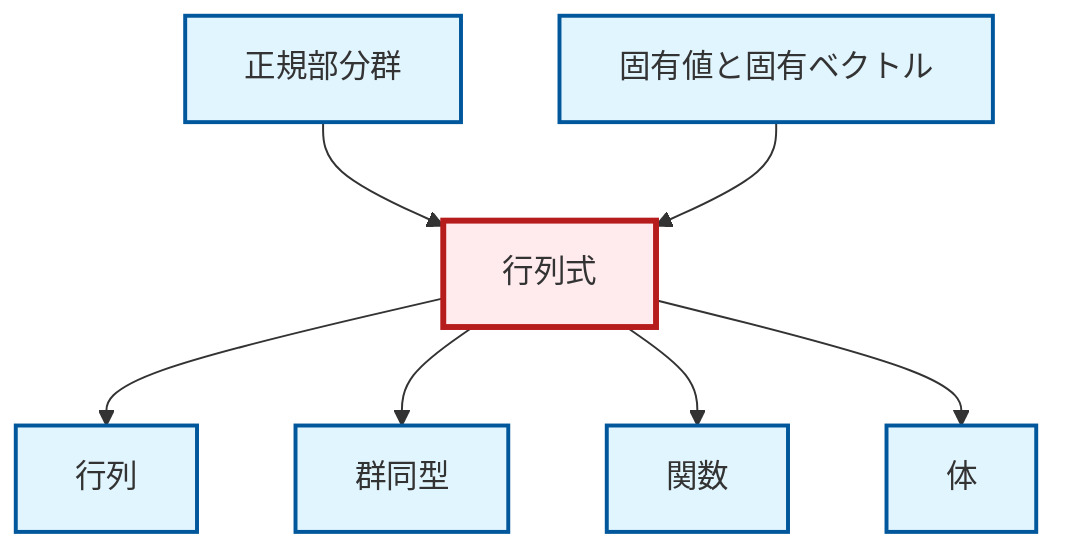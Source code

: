 graph TD
    classDef definition fill:#e1f5fe,stroke:#01579b,stroke-width:2px
    classDef theorem fill:#f3e5f5,stroke:#4a148c,stroke-width:2px
    classDef axiom fill:#fff3e0,stroke:#e65100,stroke-width:2px
    classDef example fill:#e8f5e9,stroke:#1b5e20,stroke-width:2px
    classDef current fill:#ffebee,stroke:#b71c1c,stroke-width:3px
    def-normal-subgroup["正規部分群"]:::definition
    def-field["体"]:::definition
    def-function["関数"]:::definition
    def-eigenvalue-eigenvector["固有値と固有ベクトル"]:::definition
    def-isomorphism["群同型"]:::definition
    def-determinant["行列式"]:::definition
    def-matrix["行列"]:::definition
    def-determinant --> def-matrix
    def-determinant --> def-isomorphism
    def-normal-subgroup --> def-determinant
    def-determinant --> def-function
    def-determinant --> def-field
    def-eigenvalue-eigenvector --> def-determinant
    class def-determinant current